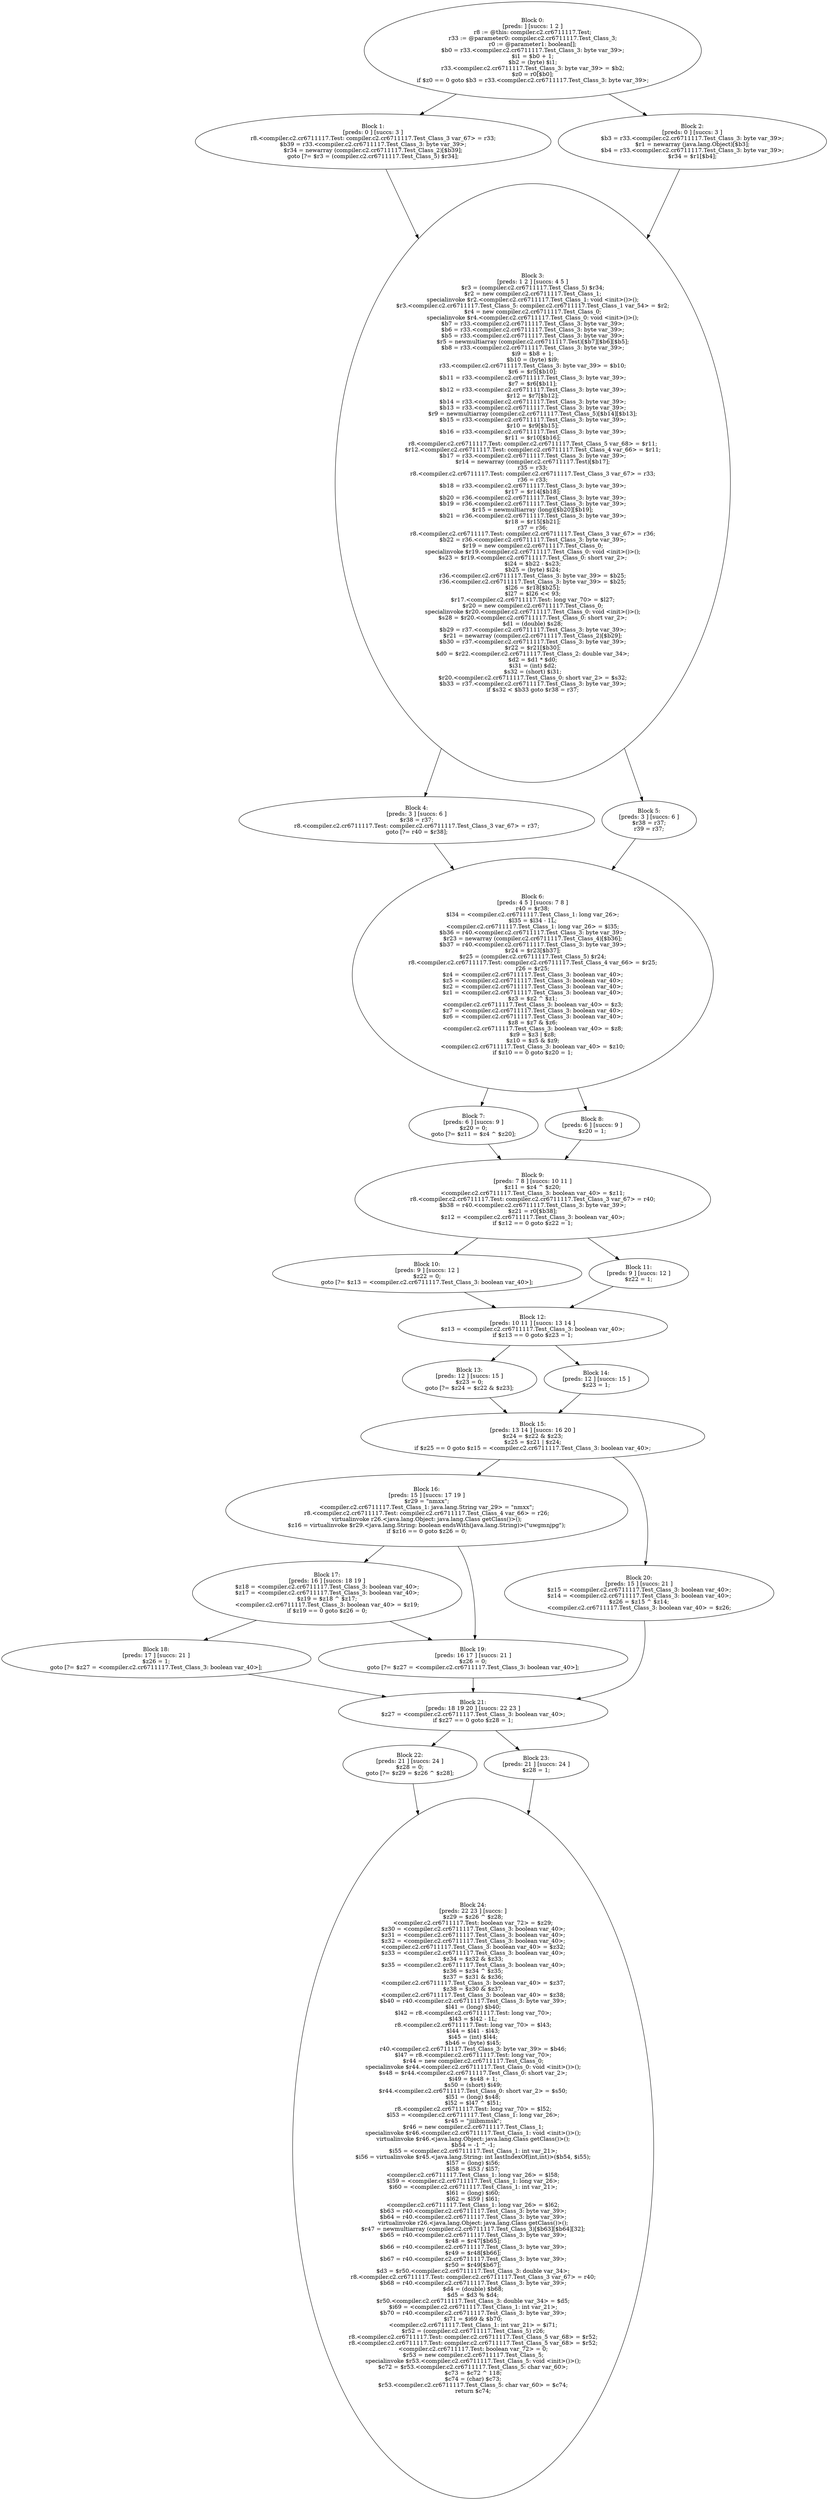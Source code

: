 digraph "unitGraph" {
    "Block 0:
[preds: ] [succs: 1 2 ]
r8 := @this: compiler.c2.cr6711117.Test;
r33 := @parameter0: compiler.c2.cr6711117.Test_Class_3;
r0 := @parameter1: boolean[];
$b0 = r33.<compiler.c2.cr6711117.Test_Class_3: byte var_39>;
$i1 = $b0 + 1;
$b2 = (byte) $i1;
r33.<compiler.c2.cr6711117.Test_Class_3: byte var_39> = $b2;
$z0 = r0[$b0];
if $z0 == 0 goto $b3 = r33.<compiler.c2.cr6711117.Test_Class_3: byte var_39>;
"
    "Block 1:
[preds: 0 ] [succs: 3 ]
r8.<compiler.c2.cr6711117.Test: compiler.c2.cr6711117.Test_Class_3 var_67> = r33;
$b39 = r33.<compiler.c2.cr6711117.Test_Class_3: byte var_39>;
$r34 = newarray (compiler.c2.cr6711117.Test_Class_2)[$b39];
goto [?= $r3 = (compiler.c2.cr6711117.Test_Class_5) $r34];
"
    "Block 2:
[preds: 0 ] [succs: 3 ]
$b3 = r33.<compiler.c2.cr6711117.Test_Class_3: byte var_39>;
$r1 = newarray (java.lang.Object)[$b3];
$b4 = r33.<compiler.c2.cr6711117.Test_Class_3: byte var_39>;
$r34 = $r1[$b4];
"
    "Block 3:
[preds: 1 2 ] [succs: 4 5 ]
$r3 = (compiler.c2.cr6711117.Test_Class_5) $r34;
$r2 = new compiler.c2.cr6711117.Test_Class_1;
specialinvoke $r2.<compiler.c2.cr6711117.Test_Class_1: void <init>()>();
$r3.<compiler.c2.cr6711117.Test_Class_5: compiler.c2.cr6711117.Test_Class_1 var_54> = $r2;
$r4 = new compiler.c2.cr6711117.Test_Class_0;
specialinvoke $r4.<compiler.c2.cr6711117.Test_Class_0: void <init>()>();
$b7 = r33.<compiler.c2.cr6711117.Test_Class_3: byte var_39>;
$b6 = r33.<compiler.c2.cr6711117.Test_Class_3: byte var_39>;
$b5 = r33.<compiler.c2.cr6711117.Test_Class_3: byte var_39>;
$r5 = newmultiarray (compiler.c2.cr6711117.Test)[$b7][$b6][$b5];
$b8 = r33.<compiler.c2.cr6711117.Test_Class_3: byte var_39>;
$i9 = $b8 + 1;
$b10 = (byte) $i9;
r33.<compiler.c2.cr6711117.Test_Class_3: byte var_39> = $b10;
$r6 = $r5[$b10];
$b11 = r33.<compiler.c2.cr6711117.Test_Class_3: byte var_39>;
$r7 = $r6[$b11];
$b12 = r33.<compiler.c2.cr6711117.Test_Class_3: byte var_39>;
$r12 = $r7[$b12];
$b14 = r33.<compiler.c2.cr6711117.Test_Class_3: byte var_39>;
$b13 = r33.<compiler.c2.cr6711117.Test_Class_3: byte var_39>;
$r9 = newmultiarray (compiler.c2.cr6711117.Test_Class_5)[$b14][$b13];
$b15 = r33.<compiler.c2.cr6711117.Test_Class_3: byte var_39>;
$r10 = $r9[$b15];
$b16 = r33.<compiler.c2.cr6711117.Test_Class_3: byte var_39>;
$r11 = $r10[$b16];
r8.<compiler.c2.cr6711117.Test: compiler.c2.cr6711117.Test_Class_5 var_68> = $r11;
$r12.<compiler.c2.cr6711117.Test: compiler.c2.cr6711117.Test_Class_4 var_66> = $r11;
$b17 = r33.<compiler.c2.cr6711117.Test_Class_3: byte var_39>;
$r14 = newarray (compiler.c2.cr6711117.Test)[$b17];
r35 = r33;
r8.<compiler.c2.cr6711117.Test: compiler.c2.cr6711117.Test_Class_3 var_67> = r33;
r36 = r33;
$b18 = r33.<compiler.c2.cr6711117.Test_Class_3: byte var_39>;
$r17 = $r14[$b18];
$b20 = r36.<compiler.c2.cr6711117.Test_Class_3: byte var_39>;
$b19 = r36.<compiler.c2.cr6711117.Test_Class_3: byte var_39>;
$r15 = newmultiarray (long)[$b20][$b19];
$b21 = r36.<compiler.c2.cr6711117.Test_Class_3: byte var_39>;
$r18 = $r15[$b21];
r37 = r36;
r8.<compiler.c2.cr6711117.Test: compiler.c2.cr6711117.Test_Class_3 var_67> = r36;
$b22 = r36.<compiler.c2.cr6711117.Test_Class_3: byte var_39>;
$r19 = new compiler.c2.cr6711117.Test_Class_0;
specialinvoke $r19.<compiler.c2.cr6711117.Test_Class_0: void <init>()>();
$s23 = $r19.<compiler.c2.cr6711117.Test_Class_0: short var_2>;
$i24 = $b22 - $s23;
$b25 = (byte) $i24;
r36.<compiler.c2.cr6711117.Test_Class_3: byte var_39> = $b25;
r36.<compiler.c2.cr6711117.Test_Class_3: byte var_39> = $b25;
$l26 = $r18[$b25];
$l27 = $l26 << 93;
$r17.<compiler.c2.cr6711117.Test: long var_70> = $l27;
$r20 = new compiler.c2.cr6711117.Test_Class_0;
specialinvoke $r20.<compiler.c2.cr6711117.Test_Class_0: void <init>()>();
$s28 = $r20.<compiler.c2.cr6711117.Test_Class_0: short var_2>;
$d1 = (double) $s28;
$b29 = r37.<compiler.c2.cr6711117.Test_Class_3: byte var_39>;
$r21 = newarray (compiler.c2.cr6711117.Test_Class_2)[$b29];
$b30 = r37.<compiler.c2.cr6711117.Test_Class_3: byte var_39>;
$r22 = $r21[$b30];
$d0 = $r22.<compiler.c2.cr6711117.Test_Class_2: double var_34>;
$d2 = $d1 * $d0;
$i31 = (int) $d2;
$s32 = (short) $i31;
$r20.<compiler.c2.cr6711117.Test_Class_0: short var_2> = $s32;
$b33 = r37.<compiler.c2.cr6711117.Test_Class_3: byte var_39>;
if $s32 < $b33 goto $r38 = r37;
"
    "Block 4:
[preds: 3 ] [succs: 6 ]
$r38 = r37;
r8.<compiler.c2.cr6711117.Test: compiler.c2.cr6711117.Test_Class_3 var_67> = r37;
goto [?= r40 = $r38];
"
    "Block 5:
[preds: 3 ] [succs: 6 ]
$r38 = r37;
r39 = r37;
"
    "Block 6:
[preds: 4 5 ] [succs: 7 8 ]
r40 = $r38;
$l34 = <compiler.c2.cr6711117.Test_Class_1: long var_26>;
$l35 = $l34 - 1L;
<compiler.c2.cr6711117.Test_Class_1: long var_26> = $l35;
$b36 = r40.<compiler.c2.cr6711117.Test_Class_3: byte var_39>;
$r23 = newarray (compiler.c2.cr6711117.Test_Class_4)[$b36];
$b37 = r40.<compiler.c2.cr6711117.Test_Class_3: byte var_39>;
$r24 = $r23[$b37];
$r25 = (compiler.c2.cr6711117.Test_Class_5) $r24;
r8.<compiler.c2.cr6711117.Test: compiler.c2.cr6711117.Test_Class_4 var_66> = $r25;
r26 = $r25;
$z4 = <compiler.c2.cr6711117.Test_Class_3: boolean var_40>;
$z5 = <compiler.c2.cr6711117.Test_Class_3: boolean var_40>;
$z2 = <compiler.c2.cr6711117.Test_Class_3: boolean var_40>;
$z1 = <compiler.c2.cr6711117.Test_Class_3: boolean var_40>;
$z3 = $z2 ^ $z1;
<compiler.c2.cr6711117.Test_Class_3: boolean var_40> = $z3;
$z7 = <compiler.c2.cr6711117.Test_Class_3: boolean var_40>;
$z6 = <compiler.c2.cr6711117.Test_Class_3: boolean var_40>;
$z8 = $z7 & $z6;
<compiler.c2.cr6711117.Test_Class_3: boolean var_40> = $z8;
$z9 = $z3 | $z8;
$z10 = $z5 & $z9;
<compiler.c2.cr6711117.Test_Class_3: boolean var_40> = $z10;
if $z10 == 0 goto $z20 = 1;
"
    "Block 7:
[preds: 6 ] [succs: 9 ]
$z20 = 0;
goto [?= $z11 = $z4 ^ $z20];
"
    "Block 8:
[preds: 6 ] [succs: 9 ]
$z20 = 1;
"
    "Block 9:
[preds: 7 8 ] [succs: 10 11 ]
$z11 = $z4 ^ $z20;
<compiler.c2.cr6711117.Test_Class_3: boolean var_40> = $z11;
r8.<compiler.c2.cr6711117.Test: compiler.c2.cr6711117.Test_Class_3 var_67> = r40;
$b38 = r40.<compiler.c2.cr6711117.Test_Class_3: byte var_39>;
$z21 = r0[$b38];
$z12 = <compiler.c2.cr6711117.Test_Class_3: boolean var_40>;
if $z12 == 0 goto $z22 = 1;
"
    "Block 10:
[preds: 9 ] [succs: 12 ]
$z22 = 0;
goto [?= $z13 = <compiler.c2.cr6711117.Test_Class_3: boolean var_40>];
"
    "Block 11:
[preds: 9 ] [succs: 12 ]
$z22 = 1;
"
    "Block 12:
[preds: 10 11 ] [succs: 13 14 ]
$z13 = <compiler.c2.cr6711117.Test_Class_3: boolean var_40>;
if $z13 == 0 goto $z23 = 1;
"
    "Block 13:
[preds: 12 ] [succs: 15 ]
$z23 = 0;
goto [?= $z24 = $z22 & $z23];
"
    "Block 14:
[preds: 12 ] [succs: 15 ]
$z23 = 1;
"
    "Block 15:
[preds: 13 14 ] [succs: 16 20 ]
$z24 = $z22 & $z23;
$z25 = $z21 | $z24;
if $z25 == 0 goto $z15 = <compiler.c2.cr6711117.Test_Class_3: boolean var_40>;
"
    "Block 16:
[preds: 15 ] [succs: 17 19 ]
$r29 = \"nmxx\";
<compiler.c2.cr6711117.Test_Class_1: java.lang.String var_29> = \"nmxx\";
r8.<compiler.c2.cr6711117.Test: compiler.c2.cr6711117.Test_Class_4 var_66> = r26;
virtualinvoke r26.<java.lang.Object: java.lang.Class getClass()>();
$z16 = virtualinvoke $r29.<java.lang.String: boolean endsWith(java.lang.String)>(\"uwgmnjpg\");
if $z16 == 0 goto $z26 = 0;
"
    "Block 17:
[preds: 16 ] [succs: 18 19 ]
$z18 = <compiler.c2.cr6711117.Test_Class_3: boolean var_40>;
$z17 = <compiler.c2.cr6711117.Test_Class_3: boolean var_40>;
$z19 = $z18 ^ $z17;
<compiler.c2.cr6711117.Test_Class_3: boolean var_40> = $z19;
if $z19 == 0 goto $z26 = 0;
"
    "Block 18:
[preds: 17 ] [succs: 21 ]
$z26 = 1;
goto [?= $z27 = <compiler.c2.cr6711117.Test_Class_3: boolean var_40>];
"
    "Block 19:
[preds: 16 17 ] [succs: 21 ]
$z26 = 0;
goto [?= $z27 = <compiler.c2.cr6711117.Test_Class_3: boolean var_40>];
"
    "Block 20:
[preds: 15 ] [succs: 21 ]
$z15 = <compiler.c2.cr6711117.Test_Class_3: boolean var_40>;
$z14 = <compiler.c2.cr6711117.Test_Class_3: boolean var_40>;
$z26 = $z15 ^ $z14;
<compiler.c2.cr6711117.Test_Class_3: boolean var_40> = $z26;
"
    "Block 21:
[preds: 18 19 20 ] [succs: 22 23 ]
$z27 = <compiler.c2.cr6711117.Test_Class_3: boolean var_40>;
if $z27 == 0 goto $z28 = 1;
"
    "Block 22:
[preds: 21 ] [succs: 24 ]
$z28 = 0;
goto [?= $z29 = $z26 ^ $z28];
"
    "Block 23:
[preds: 21 ] [succs: 24 ]
$z28 = 1;
"
    "Block 24:
[preds: 22 23 ] [succs: ]
$z29 = $z26 ^ $z28;
<compiler.c2.cr6711117.Test: boolean var_72> = $z29;
$z30 = <compiler.c2.cr6711117.Test_Class_3: boolean var_40>;
$z31 = <compiler.c2.cr6711117.Test_Class_3: boolean var_40>;
$z32 = <compiler.c2.cr6711117.Test_Class_3: boolean var_40>;
<compiler.c2.cr6711117.Test_Class_3: boolean var_40> = $z32;
$z33 = <compiler.c2.cr6711117.Test_Class_3: boolean var_40>;
$z34 = $z32 & $z33;
$z35 = <compiler.c2.cr6711117.Test_Class_3: boolean var_40>;
$z36 = $z34 ^ $z35;
$z37 = $z31 & $z36;
<compiler.c2.cr6711117.Test_Class_3: boolean var_40> = $z37;
$z38 = $z30 & $z37;
<compiler.c2.cr6711117.Test_Class_3: boolean var_40> = $z38;
$b40 = r40.<compiler.c2.cr6711117.Test_Class_3: byte var_39>;
$l41 = (long) $b40;
$l42 = r8.<compiler.c2.cr6711117.Test: long var_70>;
$l43 = $l42 - 1L;
r8.<compiler.c2.cr6711117.Test: long var_70> = $l43;
$l44 = $l41 - $l43;
$i45 = (int) $l44;
$b46 = (byte) $i45;
r40.<compiler.c2.cr6711117.Test_Class_3: byte var_39> = $b46;
$l47 = r8.<compiler.c2.cr6711117.Test: long var_70>;
$r44 = new compiler.c2.cr6711117.Test_Class_0;
specialinvoke $r44.<compiler.c2.cr6711117.Test_Class_0: void <init>()>();
$s48 = $r44.<compiler.c2.cr6711117.Test_Class_0: short var_2>;
$i49 = $s48 + 1;
$s50 = (short) $i49;
$r44.<compiler.c2.cr6711117.Test_Class_0: short var_2> = $s50;
$l51 = (long) $s48;
$l52 = $l47 ^ $l51;
r8.<compiler.c2.cr6711117.Test: long var_70> = $l52;
$l53 = <compiler.c2.cr6711117.Test_Class_1: long var_26>;
$r45 = \"jiiibmmsk\";
$r46 = new compiler.c2.cr6711117.Test_Class_1;
specialinvoke $r46.<compiler.c2.cr6711117.Test_Class_1: void <init>()>();
virtualinvoke $r46.<java.lang.Object: java.lang.Class getClass()>();
$b54 = -1 ^ -1;
$i55 = <compiler.c2.cr6711117.Test_Class_1: int var_21>;
$i56 = virtualinvoke $r45.<java.lang.String: int lastIndexOf(int,int)>($b54, $i55);
$l57 = (long) $i56;
$l58 = $l53 / $l57;
<compiler.c2.cr6711117.Test_Class_1: long var_26> = $l58;
$l59 = <compiler.c2.cr6711117.Test_Class_1: long var_26>;
$i60 = <compiler.c2.cr6711117.Test_Class_1: int var_21>;
$l61 = (long) $i60;
$l62 = $l59 | $l61;
<compiler.c2.cr6711117.Test_Class_1: long var_26> = $l62;
$b63 = r40.<compiler.c2.cr6711117.Test_Class_3: byte var_39>;
$b64 = r40.<compiler.c2.cr6711117.Test_Class_3: byte var_39>;
virtualinvoke r26.<java.lang.Object: java.lang.Class getClass()>();
$r47 = newmultiarray (compiler.c2.cr6711117.Test_Class_3)[$b63][$b64][32];
$b65 = r40.<compiler.c2.cr6711117.Test_Class_3: byte var_39>;
$r48 = $r47[$b65];
$b66 = r40.<compiler.c2.cr6711117.Test_Class_3: byte var_39>;
$r49 = $r48[$b66];
$b67 = r40.<compiler.c2.cr6711117.Test_Class_3: byte var_39>;
$r50 = $r49[$b67];
$d3 = $r50.<compiler.c2.cr6711117.Test_Class_3: double var_34>;
r8.<compiler.c2.cr6711117.Test: compiler.c2.cr6711117.Test_Class_3 var_67> = r40;
$b68 = r40.<compiler.c2.cr6711117.Test_Class_3: byte var_39>;
$d4 = (double) $b68;
$d5 = $d3 % $d4;
$r50.<compiler.c2.cr6711117.Test_Class_3: double var_34> = $d5;
$i69 = <compiler.c2.cr6711117.Test_Class_1: int var_21>;
$b70 = r40.<compiler.c2.cr6711117.Test_Class_3: byte var_39>;
$i71 = $i69 & $b70;
<compiler.c2.cr6711117.Test_Class_1: int var_21> = $i71;
$r52 = (compiler.c2.cr6711117.Test_Class_5) r26;
r8.<compiler.c2.cr6711117.Test: compiler.c2.cr6711117.Test_Class_5 var_68> = $r52;
r8.<compiler.c2.cr6711117.Test: compiler.c2.cr6711117.Test_Class_5 var_68> = $r52;
<compiler.c2.cr6711117.Test: boolean var_72> = 0;
$r53 = new compiler.c2.cr6711117.Test_Class_5;
specialinvoke $r53.<compiler.c2.cr6711117.Test_Class_5: void <init>()>();
$c72 = $r53.<compiler.c2.cr6711117.Test_Class_5: char var_60>;
$c73 = $c72 ^ 118;
$c74 = (char) $c73;
$r53.<compiler.c2.cr6711117.Test_Class_5: char var_60> = $c74;
return $c74;
"
    "Block 0:
[preds: ] [succs: 1 2 ]
r8 := @this: compiler.c2.cr6711117.Test;
r33 := @parameter0: compiler.c2.cr6711117.Test_Class_3;
r0 := @parameter1: boolean[];
$b0 = r33.<compiler.c2.cr6711117.Test_Class_3: byte var_39>;
$i1 = $b0 + 1;
$b2 = (byte) $i1;
r33.<compiler.c2.cr6711117.Test_Class_3: byte var_39> = $b2;
$z0 = r0[$b0];
if $z0 == 0 goto $b3 = r33.<compiler.c2.cr6711117.Test_Class_3: byte var_39>;
"->"Block 1:
[preds: 0 ] [succs: 3 ]
r8.<compiler.c2.cr6711117.Test: compiler.c2.cr6711117.Test_Class_3 var_67> = r33;
$b39 = r33.<compiler.c2.cr6711117.Test_Class_3: byte var_39>;
$r34 = newarray (compiler.c2.cr6711117.Test_Class_2)[$b39];
goto [?= $r3 = (compiler.c2.cr6711117.Test_Class_5) $r34];
";
    "Block 0:
[preds: ] [succs: 1 2 ]
r8 := @this: compiler.c2.cr6711117.Test;
r33 := @parameter0: compiler.c2.cr6711117.Test_Class_3;
r0 := @parameter1: boolean[];
$b0 = r33.<compiler.c2.cr6711117.Test_Class_3: byte var_39>;
$i1 = $b0 + 1;
$b2 = (byte) $i1;
r33.<compiler.c2.cr6711117.Test_Class_3: byte var_39> = $b2;
$z0 = r0[$b0];
if $z0 == 0 goto $b3 = r33.<compiler.c2.cr6711117.Test_Class_3: byte var_39>;
"->"Block 2:
[preds: 0 ] [succs: 3 ]
$b3 = r33.<compiler.c2.cr6711117.Test_Class_3: byte var_39>;
$r1 = newarray (java.lang.Object)[$b3];
$b4 = r33.<compiler.c2.cr6711117.Test_Class_3: byte var_39>;
$r34 = $r1[$b4];
";
    "Block 1:
[preds: 0 ] [succs: 3 ]
r8.<compiler.c2.cr6711117.Test: compiler.c2.cr6711117.Test_Class_3 var_67> = r33;
$b39 = r33.<compiler.c2.cr6711117.Test_Class_3: byte var_39>;
$r34 = newarray (compiler.c2.cr6711117.Test_Class_2)[$b39];
goto [?= $r3 = (compiler.c2.cr6711117.Test_Class_5) $r34];
"->"Block 3:
[preds: 1 2 ] [succs: 4 5 ]
$r3 = (compiler.c2.cr6711117.Test_Class_5) $r34;
$r2 = new compiler.c2.cr6711117.Test_Class_1;
specialinvoke $r2.<compiler.c2.cr6711117.Test_Class_1: void <init>()>();
$r3.<compiler.c2.cr6711117.Test_Class_5: compiler.c2.cr6711117.Test_Class_1 var_54> = $r2;
$r4 = new compiler.c2.cr6711117.Test_Class_0;
specialinvoke $r4.<compiler.c2.cr6711117.Test_Class_0: void <init>()>();
$b7 = r33.<compiler.c2.cr6711117.Test_Class_3: byte var_39>;
$b6 = r33.<compiler.c2.cr6711117.Test_Class_3: byte var_39>;
$b5 = r33.<compiler.c2.cr6711117.Test_Class_3: byte var_39>;
$r5 = newmultiarray (compiler.c2.cr6711117.Test)[$b7][$b6][$b5];
$b8 = r33.<compiler.c2.cr6711117.Test_Class_3: byte var_39>;
$i9 = $b8 + 1;
$b10 = (byte) $i9;
r33.<compiler.c2.cr6711117.Test_Class_3: byte var_39> = $b10;
$r6 = $r5[$b10];
$b11 = r33.<compiler.c2.cr6711117.Test_Class_3: byte var_39>;
$r7 = $r6[$b11];
$b12 = r33.<compiler.c2.cr6711117.Test_Class_3: byte var_39>;
$r12 = $r7[$b12];
$b14 = r33.<compiler.c2.cr6711117.Test_Class_3: byte var_39>;
$b13 = r33.<compiler.c2.cr6711117.Test_Class_3: byte var_39>;
$r9 = newmultiarray (compiler.c2.cr6711117.Test_Class_5)[$b14][$b13];
$b15 = r33.<compiler.c2.cr6711117.Test_Class_3: byte var_39>;
$r10 = $r9[$b15];
$b16 = r33.<compiler.c2.cr6711117.Test_Class_3: byte var_39>;
$r11 = $r10[$b16];
r8.<compiler.c2.cr6711117.Test: compiler.c2.cr6711117.Test_Class_5 var_68> = $r11;
$r12.<compiler.c2.cr6711117.Test: compiler.c2.cr6711117.Test_Class_4 var_66> = $r11;
$b17 = r33.<compiler.c2.cr6711117.Test_Class_3: byte var_39>;
$r14 = newarray (compiler.c2.cr6711117.Test)[$b17];
r35 = r33;
r8.<compiler.c2.cr6711117.Test: compiler.c2.cr6711117.Test_Class_3 var_67> = r33;
r36 = r33;
$b18 = r33.<compiler.c2.cr6711117.Test_Class_3: byte var_39>;
$r17 = $r14[$b18];
$b20 = r36.<compiler.c2.cr6711117.Test_Class_3: byte var_39>;
$b19 = r36.<compiler.c2.cr6711117.Test_Class_3: byte var_39>;
$r15 = newmultiarray (long)[$b20][$b19];
$b21 = r36.<compiler.c2.cr6711117.Test_Class_3: byte var_39>;
$r18 = $r15[$b21];
r37 = r36;
r8.<compiler.c2.cr6711117.Test: compiler.c2.cr6711117.Test_Class_3 var_67> = r36;
$b22 = r36.<compiler.c2.cr6711117.Test_Class_3: byte var_39>;
$r19 = new compiler.c2.cr6711117.Test_Class_0;
specialinvoke $r19.<compiler.c2.cr6711117.Test_Class_0: void <init>()>();
$s23 = $r19.<compiler.c2.cr6711117.Test_Class_0: short var_2>;
$i24 = $b22 - $s23;
$b25 = (byte) $i24;
r36.<compiler.c2.cr6711117.Test_Class_3: byte var_39> = $b25;
r36.<compiler.c2.cr6711117.Test_Class_3: byte var_39> = $b25;
$l26 = $r18[$b25];
$l27 = $l26 << 93;
$r17.<compiler.c2.cr6711117.Test: long var_70> = $l27;
$r20 = new compiler.c2.cr6711117.Test_Class_0;
specialinvoke $r20.<compiler.c2.cr6711117.Test_Class_0: void <init>()>();
$s28 = $r20.<compiler.c2.cr6711117.Test_Class_0: short var_2>;
$d1 = (double) $s28;
$b29 = r37.<compiler.c2.cr6711117.Test_Class_3: byte var_39>;
$r21 = newarray (compiler.c2.cr6711117.Test_Class_2)[$b29];
$b30 = r37.<compiler.c2.cr6711117.Test_Class_3: byte var_39>;
$r22 = $r21[$b30];
$d0 = $r22.<compiler.c2.cr6711117.Test_Class_2: double var_34>;
$d2 = $d1 * $d0;
$i31 = (int) $d2;
$s32 = (short) $i31;
$r20.<compiler.c2.cr6711117.Test_Class_0: short var_2> = $s32;
$b33 = r37.<compiler.c2.cr6711117.Test_Class_3: byte var_39>;
if $s32 < $b33 goto $r38 = r37;
";
    "Block 2:
[preds: 0 ] [succs: 3 ]
$b3 = r33.<compiler.c2.cr6711117.Test_Class_3: byte var_39>;
$r1 = newarray (java.lang.Object)[$b3];
$b4 = r33.<compiler.c2.cr6711117.Test_Class_3: byte var_39>;
$r34 = $r1[$b4];
"->"Block 3:
[preds: 1 2 ] [succs: 4 5 ]
$r3 = (compiler.c2.cr6711117.Test_Class_5) $r34;
$r2 = new compiler.c2.cr6711117.Test_Class_1;
specialinvoke $r2.<compiler.c2.cr6711117.Test_Class_1: void <init>()>();
$r3.<compiler.c2.cr6711117.Test_Class_5: compiler.c2.cr6711117.Test_Class_1 var_54> = $r2;
$r4 = new compiler.c2.cr6711117.Test_Class_0;
specialinvoke $r4.<compiler.c2.cr6711117.Test_Class_0: void <init>()>();
$b7 = r33.<compiler.c2.cr6711117.Test_Class_3: byte var_39>;
$b6 = r33.<compiler.c2.cr6711117.Test_Class_3: byte var_39>;
$b5 = r33.<compiler.c2.cr6711117.Test_Class_3: byte var_39>;
$r5 = newmultiarray (compiler.c2.cr6711117.Test)[$b7][$b6][$b5];
$b8 = r33.<compiler.c2.cr6711117.Test_Class_3: byte var_39>;
$i9 = $b8 + 1;
$b10 = (byte) $i9;
r33.<compiler.c2.cr6711117.Test_Class_3: byte var_39> = $b10;
$r6 = $r5[$b10];
$b11 = r33.<compiler.c2.cr6711117.Test_Class_3: byte var_39>;
$r7 = $r6[$b11];
$b12 = r33.<compiler.c2.cr6711117.Test_Class_3: byte var_39>;
$r12 = $r7[$b12];
$b14 = r33.<compiler.c2.cr6711117.Test_Class_3: byte var_39>;
$b13 = r33.<compiler.c2.cr6711117.Test_Class_3: byte var_39>;
$r9 = newmultiarray (compiler.c2.cr6711117.Test_Class_5)[$b14][$b13];
$b15 = r33.<compiler.c2.cr6711117.Test_Class_3: byte var_39>;
$r10 = $r9[$b15];
$b16 = r33.<compiler.c2.cr6711117.Test_Class_3: byte var_39>;
$r11 = $r10[$b16];
r8.<compiler.c2.cr6711117.Test: compiler.c2.cr6711117.Test_Class_5 var_68> = $r11;
$r12.<compiler.c2.cr6711117.Test: compiler.c2.cr6711117.Test_Class_4 var_66> = $r11;
$b17 = r33.<compiler.c2.cr6711117.Test_Class_3: byte var_39>;
$r14 = newarray (compiler.c2.cr6711117.Test)[$b17];
r35 = r33;
r8.<compiler.c2.cr6711117.Test: compiler.c2.cr6711117.Test_Class_3 var_67> = r33;
r36 = r33;
$b18 = r33.<compiler.c2.cr6711117.Test_Class_3: byte var_39>;
$r17 = $r14[$b18];
$b20 = r36.<compiler.c2.cr6711117.Test_Class_3: byte var_39>;
$b19 = r36.<compiler.c2.cr6711117.Test_Class_3: byte var_39>;
$r15 = newmultiarray (long)[$b20][$b19];
$b21 = r36.<compiler.c2.cr6711117.Test_Class_3: byte var_39>;
$r18 = $r15[$b21];
r37 = r36;
r8.<compiler.c2.cr6711117.Test: compiler.c2.cr6711117.Test_Class_3 var_67> = r36;
$b22 = r36.<compiler.c2.cr6711117.Test_Class_3: byte var_39>;
$r19 = new compiler.c2.cr6711117.Test_Class_0;
specialinvoke $r19.<compiler.c2.cr6711117.Test_Class_0: void <init>()>();
$s23 = $r19.<compiler.c2.cr6711117.Test_Class_0: short var_2>;
$i24 = $b22 - $s23;
$b25 = (byte) $i24;
r36.<compiler.c2.cr6711117.Test_Class_3: byte var_39> = $b25;
r36.<compiler.c2.cr6711117.Test_Class_3: byte var_39> = $b25;
$l26 = $r18[$b25];
$l27 = $l26 << 93;
$r17.<compiler.c2.cr6711117.Test: long var_70> = $l27;
$r20 = new compiler.c2.cr6711117.Test_Class_0;
specialinvoke $r20.<compiler.c2.cr6711117.Test_Class_0: void <init>()>();
$s28 = $r20.<compiler.c2.cr6711117.Test_Class_0: short var_2>;
$d1 = (double) $s28;
$b29 = r37.<compiler.c2.cr6711117.Test_Class_3: byte var_39>;
$r21 = newarray (compiler.c2.cr6711117.Test_Class_2)[$b29];
$b30 = r37.<compiler.c2.cr6711117.Test_Class_3: byte var_39>;
$r22 = $r21[$b30];
$d0 = $r22.<compiler.c2.cr6711117.Test_Class_2: double var_34>;
$d2 = $d1 * $d0;
$i31 = (int) $d2;
$s32 = (short) $i31;
$r20.<compiler.c2.cr6711117.Test_Class_0: short var_2> = $s32;
$b33 = r37.<compiler.c2.cr6711117.Test_Class_3: byte var_39>;
if $s32 < $b33 goto $r38 = r37;
";
    "Block 3:
[preds: 1 2 ] [succs: 4 5 ]
$r3 = (compiler.c2.cr6711117.Test_Class_5) $r34;
$r2 = new compiler.c2.cr6711117.Test_Class_1;
specialinvoke $r2.<compiler.c2.cr6711117.Test_Class_1: void <init>()>();
$r3.<compiler.c2.cr6711117.Test_Class_5: compiler.c2.cr6711117.Test_Class_1 var_54> = $r2;
$r4 = new compiler.c2.cr6711117.Test_Class_0;
specialinvoke $r4.<compiler.c2.cr6711117.Test_Class_0: void <init>()>();
$b7 = r33.<compiler.c2.cr6711117.Test_Class_3: byte var_39>;
$b6 = r33.<compiler.c2.cr6711117.Test_Class_3: byte var_39>;
$b5 = r33.<compiler.c2.cr6711117.Test_Class_3: byte var_39>;
$r5 = newmultiarray (compiler.c2.cr6711117.Test)[$b7][$b6][$b5];
$b8 = r33.<compiler.c2.cr6711117.Test_Class_3: byte var_39>;
$i9 = $b8 + 1;
$b10 = (byte) $i9;
r33.<compiler.c2.cr6711117.Test_Class_3: byte var_39> = $b10;
$r6 = $r5[$b10];
$b11 = r33.<compiler.c2.cr6711117.Test_Class_3: byte var_39>;
$r7 = $r6[$b11];
$b12 = r33.<compiler.c2.cr6711117.Test_Class_3: byte var_39>;
$r12 = $r7[$b12];
$b14 = r33.<compiler.c2.cr6711117.Test_Class_3: byte var_39>;
$b13 = r33.<compiler.c2.cr6711117.Test_Class_3: byte var_39>;
$r9 = newmultiarray (compiler.c2.cr6711117.Test_Class_5)[$b14][$b13];
$b15 = r33.<compiler.c2.cr6711117.Test_Class_3: byte var_39>;
$r10 = $r9[$b15];
$b16 = r33.<compiler.c2.cr6711117.Test_Class_3: byte var_39>;
$r11 = $r10[$b16];
r8.<compiler.c2.cr6711117.Test: compiler.c2.cr6711117.Test_Class_5 var_68> = $r11;
$r12.<compiler.c2.cr6711117.Test: compiler.c2.cr6711117.Test_Class_4 var_66> = $r11;
$b17 = r33.<compiler.c2.cr6711117.Test_Class_3: byte var_39>;
$r14 = newarray (compiler.c2.cr6711117.Test)[$b17];
r35 = r33;
r8.<compiler.c2.cr6711117.Test: compiler.c2.cr6711117.Test_Class_3 var_67> = r33;
r36 = r33;
$b18 = r33.<compiler.c2.cr6711117.Test_Class_3: byte var_39>;
$r17 = $r14[$b18];
$b20 = r36.<compiler.c2.cr6711117.Test_Class_3: byte var_39>;
$b19 = r36.<compiler.c2.cr6711117.Test_Class_3: byte var_39>;
$r15 = newmultiarray (long)[$b20][$b19];
$b21 = r36.<compiler.c2.cr6711117.Test_Class_3: byte var_39>;
$r18 = $r15[$b21];
r37 = r36;
r8.<compiler.c2.cr6711117.Test: compiler.c2.cr6711117.Test_Class_3 var_67> = r36;
$b22 = r36.<compiler.c2.cr6711117.Test_Class_3: byte var_39>;
$r19 = new compiler.c2.cr6711117.Test_Class_0;
specialinvoke $r19.<compiler.c2.cr6711117.Test_Class_0: void <init>()>();
$s23 = $r19.<compiler.c2.cr6711117.Test_Class_0: short var_2>;
$i24 = $b22 - $s23;
$b25 = (byte) $i24;
r36.<compiler.c2.cr6711117.Test_Class_3: byte var_39> = $b25;
r36.<compiler.c2.cr6711117.Test_Class_3: byte var_39> = $b25;
$l26 = $r18[$b25];
$l27 = $l26 << 93;
$r17.<compiler.c2.cr6711117.Test: long var_70> = $l27;
$r20 = new compiler.c2.cr6711117.Test_Class_0;
specialinvoke $r20.<compiler.c2.cr6711117.Test_Class_0: void <init>()>();
$s28 = $r20.<compiler.c2.cr6711117.Test_Class_0: short var_2>;
$d1 = (double) $s28;
$b29 = r37.<compiler.c2.cr6711117.Test_Class_3: byte var_39>;
$r21 = newarray (compiler.c2.cr6711117.Test_Class_2)[$b29];
$b30 = r37.<compiler.c2.cr6711117.Test_Class_3: byte var_39>;
$r22 = $r21[$b30];
$d0 = $r22.<compiler.c2.cr6711117.Test_Class_2: double var_34>;
$d2 = $d1 * $d0;
$i31 = (int) $d2;
$s32 = (short) $i31;
$r20.<compiler.c2.cr6711117.Test_Class_0: short var_2> = $s32;
$b33 = r37.<compiler.c2.cr6711117.Test_Class_3: byte var_39>;
if $s32 < $b33 goto $r38 = r37;
"->"Block 4:
[preds: 3 ] [succs: 6 ]
$r38 = r37;
r8.<compiler.c2.cr6711117.Test: compiler.c2.cr6711117.Test_Class_3 var_67> = r37;
goto [?= r40 = $r38];
";
    "Block 3:
[preds: 1 2 ] [succs: 4 5 ]
$r3 = (compiler.c2.cr6711117.Test_Class_5) $r34;
$r2 = new compiler.c2.cr6711117.Test_Class_1;
specialinvoke $r2.<compiler.c2.cr6711117.Test_Class_1: void <init>()>();
$r3.<compiler.c2.cr6711117.Test_Class_5: compiler.c2.cr6711117.Test_Class_1 var_54> = $r2;
$r4 = new compiler.c2.cr6711117.Test_Class_0;
specialinvoke $r4.<compiler.c2.cr6711117.Test_Class_0: void <init>()>();
$b7 = r33.<compiler.c2.cr6711117.Test_Class_3: byte var_39>;
$b6 = r33.<compiler.c2.cr6711117.Test_Class_3: byte var_39>;
$b5 = r33.<compiler.c2.cr6711117.Test_Class_3: byte var_39>;
$r5 = newmultiarray (compiler.c2.cr6711117.Test)[$b7][$b6][$b5];
$b8 = r33.<compiler.c2.cr6711117.Test_Class_3: byte var_39>;
$i9 = $b8 + 1;
$b10 = (byte) $i9;
r33.<compiler.c2.cr6711117.Test_Class_3: byte var_39> = $b10;
$r6 = $r5[$b10];
$b11 = r33.<compiler.c2.cr6711117.Test_Class_3: byte var_39>;
$r7 = $r6[$b11];
$b12 = r33.<compiler.c2.cr6711117.Test_Class_3: byte var_39>;
$r12 = $r7[$b12];
$b14 = r33.<compiler.c2.cr6711117.Test_Class_3: byte var_39>;
$b13 = r33.<compiler.c2.cr6711117.Test_Class_3: byte var_39>;
$r9 = newmultiarray (compiler.c2.cr6711117.Test_Class_5)[$b14][$b13];
$b15 = r33.<compiler.c2.cr6711117.Test_Class_3: byte var_39>;
$r10 = $r9[$b15];
$b16 = r33.<compiler.c2.cr6711117.Test_Class_3: byte var_39>;
$r11 = $r10[$b16];
r8.<compiler.c2.cr6711117.Test: compiler.c2.cr6711117.Test_Class_5 var_68> = $r11;
$r12.<compiler.c2.cr6711117.Test: compiler.c2.cr6711117.Test_Class_4 var_66> = $r11;
$b17 = r33.<compiler.c2.cr6711117.Test_Class_3: byte var_39>;
$r14 = newarray (compiler.c2.cr6711117.Test)[$b17];
r35 = r33;
r8.<compiler.c2.cr6711117.Test: compiler.c2.cr6711117.Test_Class_3 var_67> = r33;
r36 = r33;
$b18 = r33.<compiler.c2.cr6711117.Test_Class_3: byte var_39>;
$r17 = $r14[$b18];
$b20 = r36.<compiler.c2.cr6711117.Test_Class_3: byte var_39>;
$b19 = r36.<compiler.c2.cr6711117.Test_Class_3: byte var_39>;
$r15 = newmultiarray (long)[$b20][$b19];
$b21 = r36.<compiler.c2.cr6711117.Test_Class_3: byte var_39>;
$r18 = $r15[$b21];
r37 = r36;
r8.<compiler.c2.cr6711117.Test: compiler.c2.cr6711117.Test_Class_3 var_67> = r36;
$b22 = r36.<compiler.c2.cr6711117.Test_Class_3: byte var_39>;
$r19 = new compiler.c2.cr6711117.Test_Class_0;
specialinvoke $r19.<compiler.c2.cr6711117.Test_Class_0: void <init>()>();
$s23 = $r19.<compiler.c2.cr6711117.Test_Class_0: short var_2>;
$i24 = $b22 - $s23;
$b25 = (byte) $i24;
r36.<compiler.c2.cr6711117.Test_Class_3: byte var_39> = $b25;
r36.<compiler.c2.cr6711117.Test_Class_3: byte var_39> = $b25;
$l26 = $r18[$b25];
$l27 = $l26 << 93;
$r17.<compiler.c2.cr6711117.Test: long var_70> = $l27;
$r20 = new compiler.c2.cr6711117.Test_Class_0;
specialinvoke $r20.<compiler.c2.cr6711117.Test_Class_0: void <init>()>();
$s28 = $r20.<compiler.c2.cr6711117.Test_Class_0: short var_2>;
$d1 = (double) $s28;
$b29 = r37.<compiler.c2.cr6711117.Test_Class_3: byte var_39>;
$r21 = newarray (compiler.c2.cr6711117.Test_Class_2)[$b29];
$b30 = r37.<compiler.c2.cr6711117.Test_Class_3: byte var_39>;
$r22 = $r21[$b30];
$d0 = $r22.<compiler.c2.cr6711117.Test_Class_2: double var_34>;
$d2 = $d1 * $d0;
$i31 = (int) $d2;
$s32 = (short) $i31;
$r20.<compiler.c2.cr6711117.Test_Class_0: short var_2> = $s32;
$b33 = r37.<compiler.c2.cr6711117.Test_Class_3: byte var_39>;
if $s32 < $b33 goto $r38 = r37;
"->"Block 5:
[preds: 3 ] [succs: 6 ]
$r38 = r37;
r39 = r37;
";
    "Block 4:
[preds: 3 ] [succs: 6 ]
$r38 = r37;
r8.<compiler.c2.cr6711117.Test: compiler.c2.cr6711117.Test_Class_3 var_67> = r37;
goto [?= r40 = $r38];
"->"Block 6:
[preds: 4 5 ] [succs: 7 8 ]
r40 = $r38;
$l34 = <compiler.c2.cr6711117.Test_Class_1: long var_26>;
$l35 = $l34 - 1L;
<compiler.c2.cr6711117.Test_Class_1: long var_26> = $l35;
$b36 = r40.<compiler.c2.cr6711117.Test_Class_3: byte var_39>;
$r23 = newarray (compiler.c2.cr6711117.Test_Class_4)[$b36];
$b37 = r40.<compiler.c2.cr6711117.Test_Class_3: byte var_39>;
$r24 = $r23[$b37];
$r25 = (compiler.c2.cr6711117.Test_Class_5) $r24;
r8.<compiler.c2.cr6711117.Test: compiler.c2.cr6711117.Test_Class_4 var_66> = $r25;
r26 = $r25;
$z4 = <compiler.c2.cr6711117.Test_Class_3: boolean var_40>;
$z5 = <compiler.c2.cr6711117.Test_Class_3: boolean var_40>;
$z2 = <compiler.c2.cr6711117.Test_Class_3: boolean var_40>;
$z1 = <compiler.c2.cr6711117.Test_Class_3: boolean var_40>;
$z3 = $z2 ^ $z1;
<compiler.c2.cr6711117.Test_Class_3: boolean var_40> = $z3;
$z7 = <compiler.c2.cr6711117.Test_Class_3: boolean var_40>;
$z6 = <compiler.c2.cr6711117.Test_Class_3: boolean var_40>;
$z8 = $z7 & $z6;
<compiler.c2.cr6711117.Test_Class_3: boolean var_40> = $z8;
$z9 = $z3 | $z8;
$z10 = $z5 & $z9;
<compiler.c2.cr6711117.Test_Class_3: boolean var_40> = $z10;
if $z10 == 0 goto $z20 = 1;
";
    "Block 5:
[preds: 3 ] [succs: 6 ]
$r38 = r37;
r39 = r37;
"->"Block 6:
[preds: 4 5 ] [succs: 7 8 ]
r40 = $r38;
$l34 = <compiler.c2.cr6711117.Test_Class_1: long var_26>;
$l35 = $l34 - 1L;
<compiler.c2.cr6711117.Test_Class_1: long var_26> = $l35;
$b36 = r40.<compiler.c2.cr6711117.Test_Class_3: byte var_39>;
$r23 = newarray (compiler.c2.cr6711117.Test_Class_4)[$b36];
$b37 = r40.<compiler.c2.cr6711117.Test_Class_3: byte var_39>;
$r24 = $r23[$b37];
$r25 = (compiler.c2.cr6711117.Test_Class_5) $r24;
r8.<compiler.c2.cr6711117.Test: compiler.c2.cr6711117.Test_Class_4 var_66> = $r25;
r26 = $r25;
$z4 = <compiler.c2.cr6711117.Test_Class_3: boolean var_40>;
$z5 = <compiler.c2.cr6711117.Test_Class_3: boolean var_40>;
$z2 = <compiler.c2.cr6711117.Test_Class_3: boolean var_40>;
$z1 = <compiler.c2.cr6711117.Test_Class_3: boolean var_40>;
$z3 = $z2 ^ $z1;
<compiler.c2.cr6711117.Test_Class_3: boolean var_40> = $z3;
$z7 = <compiler.c2.cr6711117.Test_Class_3: boolean var_40>;
$z6 = <compiler.c2.cr6711117.Test_Class_3: boolean var_40>;
$z8 = $z7 & $z6;
<compiler.c2.cr6711117.Test_Class_3: boolean var_40> = $z8;
$z9 = $z3 | $z8;
$z10 = $z5 & $z9;
<compiler.c2.cr6711117.Test_Class_3: boolean var_40> = $z10;
if $z10 == 0 goto $z20 = 1;
";
    "Block 6:
[preds: 4 5 ] [succs: 7 8 ]
r40 = $r38;
$l34 = <compiler.c2.cr6711117.Test_Class_1: long var_26>;
$l35 = $l34 - 1L;
<compiler.c2.cr6711117.Test_Class_1: long var_26> = $l35;
$b36 = r40.<compiler.c2.cr6711117.Test_Class_3: byte var_39>;
$r23 = newarray (compiler.c2.cr6711117.Test_Class_4)[$b36];
$b37 = r40.<compiler.c2.cr6711117.Test_Class_3: byte var_39>;
$r24 = $r23[$b37];
$r25 = (compiler.c2.cr6711117.Test_Class_5) $r24;
r8.<compiler.c2.cr6711117.Test: compiler.c2.cr6711117.Test_Class_4 var_66> = $r25;
r26 = $r25;
$z4 = <compiler.c2.cr6711117.Test_Class_3: boolean var_40>;
$z5 = <compiler.c2.cr6711117.Test_Class_3: boolean var_40>;
$z2 = <compiler.c2.cr6711117.Test_Class_3: boolean var_40>;
$z1 = <compiler.c2.cr6711117.Test_Class_3: boolean var_40>;
$z3 = $z2 ^ $z1;
<compiler.c2.cr6711117.Test_Class_3: boolean var_40> = $z3;
$z7 = <compiler.c2.cr6711117.Test_Class_3: boolean var_40>;
$z6 = <compiler.c2.cr6711117.Test_Class_3: boolean var_40>;
$z8 = $z7 & $z6;
<compiler.c2.cr6711117.Test_Class_3: boolean var_40> = $z8;
$z9 = $z3 | $z8;
$z10 = $z5 & $z9;
<compiler.c2.cr6711117.Test_Class_3: boolean var_40> = $z10;
if $z10 == 0 goto $z20 = 1;
"->"Block 7:
[preds: 6 ] [succs: 9 ]
$z20 = 0;
goto [?= $z11 = $z4 ^ $z20];
";
    "Block 6:
[preds: 4 5 ] [succs: 7 8 ]
r40 = $r38;
$l34 = <compiler.c2.cr6711117.Test_Class_1: long var_26>;
$l35 = $l34 - 1L;
<compiler.c2.cr6711117.Test_Class_1: long var_26> = $l35;
$b36 = r40.<compiler.c2.cr6711117.Test_Class_3: byte var_39>;
$r23 = newarray (compiler.c2.cr6711117.Test_Class_4)[$b36];
$b37 = r40.<compiler.c2.cr6711117.Test_Class_3: byte var_39>;
$r24 = $r23[$b37];
$r25 = (compiler.c2.cr6711117.Test_Class_5) $r24;
r8.<compiler.c2.cr6711117.Test: compiler.c2.cr6711117.Test_Class_4 var_66> = $r25;
r26 = $r25;
$z4 = <compiler.c2.cr6711117.Test_Class_3: boolean var_40>;
$z5 = <compiler.c2.cr6711117.Test_Class_3: boolean var_40>;
$z2 = <compiler.c2.cr6711117.Test_Class_3: boolean var_40>;
$z1 = <compiler.c2.cr6711117.Test_Class_3: boolean var_40>;
$z3 = $z2 ^ $z1;
<compiler.c2.cr6711117.Test_Class_3: boolean var_40> = $z3;
$z7 = <compiler.c2.cr6711117.Test_Class_3: boolean var_40>;
$z6 = <compiler.c2.cr6711117.Test_Class_3: boolean var_40>;
$z8 = $z7 & $z6;
<compiler.c2.cr6711117.Test_Class_3: boolean var_40> = $z8;
$z9 = $z3 | $z8;
$z10 = $z5 & $z9;
<compiler.c2.cr6711117.Test_Class_3: boolean var_40> = $z10;
if $z10 == 0 goto $z20 = 1;
"->"Block 8:
[preds: 6 ] [succs: 9 ]
$z20 = 1;
";
    "Block 7:
[preds: 6 ] [succs: 9 ]
$z20 = 0;
goto [?= $z11 = $z4 ^ $z20];
"->"Block 9:
[preds: 7 8 ] [succs: 10 11 ]
$z11 = $z4 ^ $z20;
<compiler.c2.cr6711117.Test_Class_3: boolean var_40> = $z11;
r8.<compiler.c2.cr6711117.Test: compiler.c2.cr6711117.Test_Class_3 var_67> = r40;
$b38 = r40.<compiler.c2.cr6711117.Test_Class_3: byte var_39>;
$z21 = r0[$b38];
$z12 = <compiler.c2.cr6711117.Test_Class_3: boolean var_40>;
if $z12 == 0 goto $z22 = 1;
";
    "Block 8:
[preds: 6 ] [succs: 9 ]
$z20 = 1;
"->"Block 9:
[preds: 7 8 ] [succs: 10 11 ]
$z11 = $z4 ^ $z20;
<compiler.c2.cr6711117.Test_Class_3: boolean var_40> = $z11;
r8.<compiler.c2.cr6711117.Test: compiler.c2.cr6711117.Test_Class_3 var_67> = r40;
$b38 = r40.<compiler.c2.cr6711117.Test_Class_3: byte var_39>;
$z21 = r0[$b38];
$z12 = <compiler.c2.cr6711117.Test_Class_3: boolean var_40>;
if $z12 == 0 goto $z22 = 1;
";
    "Block 9:
[preds: 7 8 ] [succs: 10 11 ]
$z11 = $z4 ^ $z20;
<compiler.c2.cr6711117.Test_Class_3: boolean var_40> = $z11;
r8.<compiler.c2.cr6711117.Test: compiler.c2.cr6711117.Test_Class_3 var_67> = r40;
$b38 = r40.<compiler.c2.cr6711117.Test_Class_3: byte var_39>;
$z21 = r0[$b38];
$z12 = <compiler.c2.cr6711117.Test_Class_3: boolean var_40>;
if $z12 == 0 goto $z22 = 1;
"->"Block 10:
[preds: 9 ] [succs: 12 ]
$z22 = 0;
goto [?= $z13 = <compiler.c2.cr6711117.Test_Class_3: boolean var_40>];
";
    "Block 9:
[preds: 7 8 ] [succs: 10 11 ]
$z11 = $z4 ^ $z20;
<compiler.c2.cr6711117.Test_Class_3: boolean var_40> = $z11;
r8.<compiler.c2.cr6711117.Test: compiler.c2.cr6711117.Test_Class_3 var_67> = r40;
$b38 = r40.<compiler.c2.cr6711117.Test_Class_3: byte var_39>;
$z21 = r0[$b38];
$z12 = <compiler.c2.cr6711117.Test_Class_3: boolean var_40>;
if $z12 == 0 goto $z22 = 1;
"->"Block 11:
[preds: 9 ] [succs: 12 ]
$z22 = 1;
";
    "Block 10:
[preds: 9 ] [succs: 12 ]
$z22 = 0;
goto [?= $z13 = <compiler.c2.cr6711117.Test_Class_3: boolean var_40>];
"->"Block 12:
[preds: 10 11 ] [succs: 13 14 ]
$z13 = <compiler.c2.cr6711117.Test_Class_3: boolean var_40>;
if $z13 == 0 goto $z23 = 1;
";
    "Block 11:
[preds: 9 ] [succs: 12 ]
$z22 = 1;
"->"Block 12:
[preds: 10 11 ] [succs: 13 14 ]
$z13 = <compiler.c2.cr6711117.Test_Class_3: boolean var_40>;
if $z13 == 0 goto $z23 = 1;
";
    "Block 12:
[preds: 10 11 ] [succs: 13 14 ]
$z13 = <compiler.c2.cr6711117.Test_Class_3: boolean var_40>;
if $z13 == 0 goto $z23 = 1;
"->"Block 13:
[preds: 12 ] [succs: 15 ]
$z23 = 0;
goto [?= $z24 = $z22 & $z23];
";
    "Block 12:
[preds: 10 11 ] [succs: 13 14 ]
$z13 = <compiler.c2.cr6711117.Test_Class_3: boolean var_40>;
if $z13 == 0 goto $z23 = 1;
"->"Block 14:
[preds: 12 ] [succs: 15 ]
$z23 = 1;
";
    "Block 13:
[preds: 12 ] [succs: 15 ]
$z23 = 0;
goto [?= $z24 = $z22 & $z23];
"->"Block 15:
[preds: 13 14 ] [succs: 16 20 ]
$z24 = $z22 & $z23;
$z25 = $z21 | $z24;
if $z25 == 0 goto $z15 = <compiler.c2.cr6711117.Test_Class_3: boolean var_40>;
";
    "Block 14:
[preds: 12 ] [succs: 15 ]
$z23 = 1;
"->"Block 15:
[preds: 13 14 ] [succs: 16 20 ]
$z24 = $z22 & $z23;
$z25 = $z21 | $z24;
if $z25 == 0 goto $z15 = <compiler.c2.cr6711117.Test_Class_3: boolean var_40>;
";
    "Block 15:
[preds: 13 14 ] [succs: 16 20 ]
$z24 = $z22 & $z23;
$z25 = $z21 | $z24;
if $z25 == 0 goto $z15 = <compiler.c2.cr6711117.Test_Class_3: boolean var_40>;
"->"Block 16:
[preds: 15 ] [succs: 17 19 ]
$r29 = \"nmxx\";
<compiler.c2.cr6711117.Test_Class_1: java.lang.String var_29> = \"nmxx\";
r8.<compiler.c2.cr6711117.Test: compiler.c2.cr6711117.Test_Class_4 var_66> = r26;
virtualinvoke r26.<java.lang.Object: java.lang.Class getClass()>();
$z16 = virtualinvoke $r29.<java.lang.String: boolean endsWith(java.lang.String)>(\"uwgmnjpg\");
if $z16 == 0 goto $z26 = 0;
";
    "Block 15:
[preds: 13 14 ] [succs: 16 20 ]
$z24 = $z22 & $z23;
$z25 = $z21 | $z24;
if $z25 == 0 goto $z15 = <compiler.c2.cr6711117.Test_Class_3: boolean var_40>;
"->"Block 20:
[preds: 15 ] [succs: 21 ]
$z15 = <compiler.c2.cr6711117.Test_Class_3: boolean var_40>;
$z14 = <compiler.c2.cr6711117.Test_Class_3: boolean var_40>;
$z26 = $z15 ^ $z14;
<compiler.c2.cr6711117.Test_Class_3: boolean var_40> = $z26;
";
    "Block 16:
[preds: 15 ] [succs: 17 19 ]
$r29 = \"nmxx\";
<compiler.c2.cr6711117.Test_Class_1: java.lang.String var_29> = \"nmxx\";
r8.<compiler.c2.cr6711117.Test: compiler.c2.cr6711117.Test_Class_4 var_66> = r26;
virtualinvoke r26.<java.lang.Object: java.lang.Class getClass()>();
$z16 = virtualinvoke $r29.<java.lang.String: boolean endsWith(java.lang.String)>(\"uwgmnjpg\");
if $z16 == 0 goto $z26 = 0;
"->"Block 17:
[preds: 16 ] [succs: 18 19 ]
$z18 = <compiler.c2.cr6711117.Test_Class_3: boolean var_40>;
$z17 = <compiler.c2.cr6711117.Test_Class_3: boolean var_40>;
$z19 = $z18 ^ $z17;
<compiler.c2.cr6711117.Test_Class_3: boolean var_40> = $z19;
if $z19 == 0 goto $z26 = 0;
";
    "Block 16:
[preds: 15 ] [succs: 17 19 ]
$r29 = \"nmxx\";
<compiler.c2.cr6711117.Test_Class_1: java.lang.String var_29> = \"nmxx\";
r8.<compiler.c2.cr6711117.Test: compiler.c2.cr6711117.Test_Class_4 var_66> = r26;
virtualinvoke r26.<java.lang.Object: java.lang.Class getClass()>();
$z16 = virtualinvoke $r29.<java.lang.String: boolean endsWith(java.lang.String)>(\"uwgmnjpg\");
if $z16 == 0 goto $z26 = 0;
"->"Block 19:
[preds: 16 17 ] [succs: 21 ]
$z26 = 0;
goto [?= $z27 = <compiler.c2.cr6711117.Test_Class_3: boolean var_40>];
";
    "Block 17:
[preds: 16 ] [succs: 18 19 ]
$z18 = <compiler.c2.cr6711117.Test_Class_3: boolean var_40>;
$z17 = <compiler.c2.cr6711117.Test_Class_3: boolean var_40>;
$z19 = $z18 ^ $z17;
<compiler.c2.cr6711117.Test_Class_3: boolean var_40> = $z19;
if $z19 == 0 goto $z26 = 0;
"->"Block 18:
[preds: 17 ] [succs: 21 ]
$z26 = 1;
goto [?= $z27 = <compiler.c2.cr6711117.Test_Class_3: boolean var_40>];
";
    "Block 17:
[preds: 16 ] [succs: 18 19 ]
$z18 = <compiler.c2.cr6711117.Test_Class_3: boolean var_40>;
$z17 = <compiler.c2.cr6711117.Test_Class_3: boolean var_40>;
$z19 = $z18 ^ $z17;
<compiler.c2.cr6711117.Test_Class_3: boolean var_40> = $z19;
if $z19 == 0 goto $z26 = 0;
"->"Block 19:
[preds: 16 17 ] [succs: 21 ]
$z26 = 0;
goto [?= $z27 = <compiler.c2.cr6711117.Test_Class_3: boolean var_40>];
";
    "Block 18:
[preds: 17 ] [succs: 21 ]
$z26 = 1;
goto [?= $z27 = <compiler.c2.cr6711117.Test_Class_3: boolean var_40>];
"->"Block 21:
[preds: 18 19 20 ] [succs: 22 23 ]
$z27 = <compiler.c2.cr6711117.Test_Class_3: boolean var_40>;
if $z27 == 0 goto $z28 = 1;
";
    "Block 19:
[preds: 16 17 ] [succs: 21 ]
$z26 = 0;
goto [?= $z27 = <compiler.c2.cr6711117.Test_Class_3: boolean var_40>];
"->"Block 21:
[preds: 18 19 20 ] [succs: 22 23 ]
$z27 = <compiler.c2.cr6711117.Test_Class_3: boolean var_40>;
if $z27 == 0 goto $z28 = 1;
";
    "Block 20:
[preds: 15 ] [succs: 21 ]
$z15 = <compiler.c2.cr6711117.Test_Class_3: boolean var_40>;
$z14 = <compiler.c2.cr6711117.Test_Class_3: boolean var_40>;
$z26 = $z15 ^ $z14;
<compiler.c2.cr6711117.Test_Class_3: boolean var_40> = $z26;
"->"Block 21:
[preds: 18 19 20 ] [succs: 22 23 ]
$z27 = <compiler.c2.cr6711117.Test_Class_3: boolean var_40>;
if $z27 == 0 goto $z28 = 1;
";
    "Block 21:
[preds: 18 19 20 ] [succs: 22 23 ]
$z27 = <compiler.c2.cr6711117.Test_Class_3: boolean var_40>;
if $z27 == 0 goto $z28 = 1;
"->"Block 22:
[preds: 21 ] [succs: 24 ]
$z28 = 0;
goto [?= $z29 = $z26 ^ $z28];
";
    "Block 21:
[preds: 18 19 20 ] [succs: 22 23 ]
$z27 = <compiler.c2.cr6711117.Test_Class_3: boolean var_40>;
if $z27 == 0 goto $z28 = 1;
"->"Block 23:
[preds: 21 ] [succs: 24 ]
$z28 = 1;
";
    "Block 22:
[preds: 21 ] [succs: 24 ]
$z28 = 0;
goto [?= $z29 = $z26 ^ $z28];
"->"Block 24:
[preds: 22 23 ] [succs: ]
$z29 = $z26 ^ $z28;
<compiler.c2.cr6711117.Test: boolean var_72> = $z29;
$z30 = <compiler.c2.cr6711117.Test_Class_3: boolean var_40>;
$z31 = <compiler.c2.cr6711117.Test_Class_3: boolean var_40>;
$z32 = <compiler.c2.cr6711117.Test_Class_3: boolean var_40>;
<compiler.c2.cr6711117.Test_Class_3: boolean var_40> = $z32;
$z33 = <compiler.c2.cr6711117.Test_Class_3: boolean var_40>;
$z34 = $z32 & $z33;
$z35 = <compiler.c2.cr6711117.Test_Class_3: boolean var_40>;
$z36 = $z34 ^ $z35;
$z37 = $z31 & $z36;
<compiler.c2.cr6711117.Test_Class_3: boolean var_40> = $z37;
$z38 = $z30 & $z37;
<compiler.c2.cr6711117.Test_Class_3: boolean var_40> = $z38;
$b40 = r40.<compiler.c2.cr6711117.Test_Class_3: byte var_39>;
$l41 = (long) $b40;
$l42 = r8.<compiler.c2.cr6711117.Test: long var_70>;
$l43 = $l42 - 1L;
r8.<compiler.c2.cr6711117.Test: long var_70> = $l43;
$l44 = $l41 - $l43;
$i45 = (int) $l44;
$b46 = (byte) $i45;
r40.<compiler.c2.cr6711117.Test_Class_3: byte var_39> = $b46;
$l47 = r8.<compiler.c2.cr6711117.Test: long var_70>;
$r44 = new compiler.c2.cr6711117.Test_Class_0;
specialinvoke $r44.<compiler.c2.cr6711117.Test_Class_0: void <init>()>();
$s48 = $r44.<compiler.c2.cr6711117.Test_Class_0: short var_2>;
$i49 = $s48 + 1;
$s50 = (short) $i49;
$r44.<compiler.c2.cr6711117.Test_Class_0: short var_2> = $s50;
$l51 = (long) $s48;
$l52 = $l47 ^ $l51;
r8.<compiler.c2.cr6711117.Test: long var_70> = $l52;
$l53 = <compiler.c2.cr6711117.Test_Class_1: long var_26>;
$r45 = \"jiiibmmsk\";
$r46 = new compiler.c2.cr6711117.Test_Class_1;
specialinvoke $r46.<compiler.c2.cr6711117.Test_Class_1: void <init>()>();
virtualinvoke $r46.<java.lang.Object: java.lang.Class getClass()>();
$b54 = -1 ^ -1;
$i55 = <compiler.c2.cr6711117.Test_Class_1: int var_21>;
$i56 = virtualinvoke $r45.<java.lang.String: int lastIndexOf(int,int)>($b54, $i55);
$l57 = (long) $i56;
$l58 = $l53 / $l57;
<compiler.c2.cr6711117.Test_Class_1: long var_26> = $l58;
$l59 = <compiler.c2.cr6711117.Test_Class_1: long var_26>;
$i60 = <compiler.c2.cr6711117.Test_Class_1: int var_21>;
$l61 = (long) $i60;
$l62 = $l59 | $l61;
<compiler.c2.cr6711117.Test_Class_1: long var_26> = $l62;
$b63 = r40.<compiler.c2.cr6711117.Test_Class_3: byte var_39>;
$b64 = r40.<compiler.c2.cr6711117.Test_Class_3: byte var_39>;
virtualinvoke r26.<java.lang.Object: java.lang.Class getClass()>();
$r47 = newmultiarray (compiler.c2.cr6711117.Test_Class_3)[$b63][$b64][32];
$b65 = r40.<compiler.c2.cr6711117.Test_Class_3: byte var_39>;
$r48 = $r47[$b65];
$b66 = r40.<compiler.c2.cr6711117.Test_Class_3: byte var_39>;
$r49 = $r48[$b66];
$b67 = r40.<compiler.c2.cr6711117.Test_Class_3: byte var_39>;
$r50 = $r49[$b67];
$d3 = $r50.<compiler.c2.cr6711117.Test_Class_3: double var_34>;
r8.<compiler.c2.cr6711117.Test: compiler.c2.cr6711117.Test_Class_3 var_67> = r40;
$b68 = r40.<compiler.c2.cr6711117.Test_Class_3: byte var_39>;
$d4 = (double) $b68;
$d5 = $d3 % $d4;
$r50.<compiler.c2.cr6711117.Test_Class_3: double var_34> = $d5;
$i69 = <compiler.c2.cr6711117.Test_Class_1: int var_21>;
$b70 = r40.<compiler.c2.cr6711117.Test_Class_3: byte var_39>;
$i71 = $i69 & $b70;
<compiler.c2.cr6711117.Test_Class_1: int var_21> = $i71;
$r52 = (compiler.c2.cr6711117.Test_Class_5) r26;
r8.<compiler.c2.cr6711117.Test: compiler.c2.cr6711117.Test_Class_5 var_68> = $r52;
r8.<compiler.c2.cr6711117.Test: compiler.c2.cr6711117.Test_Class_5 var_68> = $r52;
<compiler.c2.cr6711117.Test: boolean var_72> = 0;
$r53 = new compiler.c2.cr6711117.Test_Class_5;
specialinvoke $r53.<compiler.c2.cr6711117.Test_Class_5: void <init>()>();
$c72 = $r53.<compiler.c2.cr6711117.Test_Class_5: char var_60>;
$c73 = $c72 ^ 118;
$c74 = (char) $c73;
$r53.<compiler.c2.cr6711117.Test_Class_5: char var_60> = $c74;
return $c74;
";
    "Block 23:
[preds: 21 ] [succs: 24 ]
$z28 = 1;
"->"Block 24:
[preds: 22 23 ] [succs: ]
$z29 = $z26 ^ $z28;
<compiler.c2.cr6711117.Test: boolean var_72> = $z29;
$z30 = <compiler.c2.cr6711117.Test_Class_3: boolean var_40>;
$z31 = <compiler.c2.cr6711117.Test_Class_3: boolean var_40>;
$z32 = <compiler.c2.cr6711117.Test_Class_3: boolean var_40>;
<compiler.c2.cr6711117.Test_Class_3: boolean var_40> = $z32;
$z33 = <compiler.c2.cr6711117.Test_Class_3: boolean var_40>;
$z34 = $z32 & $z33;
$z35 = <compiler.c2.cr6711117.Test_Class_3: boolean var_40>;
$z36 = $z34 ^ $z35;
$z37 = $z31 & $z36;
<compiler.c2.cr6711117.Test_Class_3: boolean var_40> = $z37;
$z38 = $z30 & $z37;
<compiler.c2.cr6711117.Test_Class_3: boolean var_40> = $z38;
$b40 = r40.<compiler.c2.cr6711117.Test_Class_3: byte var_39>;
$l41 = (long) $b40;
$l42 = r8.<compiler.c2.cr6711117.Test: long var_70>;
$l43 = $l42 - 1L;
r8.<compiler.c2.cr6711117.Test: long var_70> = $l43;
$l44 = $l41 - $l43;
$i45 = (int) $l44;
$b46 = (byte) $i45;
r40.<compiler.c2.cr6711117.Test_Class_3: byte var_39> = $b46;
$l47 = r8.<compiler.c2.cr6711117.Test: long var_70>;
$r44 = new compiler.c2.cr6711117.Test_Class_0;
specialinvoke $r44.<compiler.c2.cr6711117.Test_Class_0: void <init>()>();
$s48 = $r44.<compiler.c2.cr6711117.Test_Class_0: short var_2>;
$i49 = $s48 + 1;
$s50 = (short) $i49;
$r44.<compiler.c2.cr6711117.Test_Class_0: short var_2> = $s50;
$l51 = (long) $s48;
$l52 = $l47 ^ $l51;
r8.<compiler.c2.cr6711117.Test: long var_70> = $l52;
$l53 = <compiler.c2.cr6711117.Test_Class_1: long var_26>;
$r45 = \"jiiibmmsk\";
$r46 = new compiler.c2.cr6711117.Test_Class_1;
specialinvoke $r46.<compiler.c2.cr6711117.Test_Class_1: void <init>()>();
virtualinvoke $r46.<java.lang.Object: java.lang.Class getClass()>();
$b54 = -1 ^ -1;
$i55 = <compiler.c2.cr6711117.Test_Class_1: int var_21>;
$i56 = virtualinvoke $r45.<java.lang.String: int lastIndexOf(int,int)>($b54, $i55);
$l57 = (long) $i56;
$l58 = $l53 / $l57;
<compiler.c2.cr6711117.Test_Class_1: long var_26> = $l58;
$l59 = <compiler.c2.cr6711117.Test_Class_1: long var_26>;
$i60 = <compiler.c2.cr6711117.Test_Class_1: int var_21>;
$l61 = (long) $i60;
$l62 = $l59 | $l61;
<compiler.c2.cr6711117.Test_Class_1: long var_26> = $l62;
$b63 = r40.<compiler.c2.cr6711117.Test_Class_3: byte var_39>;
$b64 = r40.<compiler.c2.cr6711117.Test_Class_3: byte var_39>;
virtualinvoke r26.<java.lang.Object: java.lang.Class getClass()>();
$r47 = newmultiarray (compiler.c2.cr6711117.Test_Class_3)[$b63][$b64][32];
$b65 = r40.<compiler.c2.cr6711117.Test_Class_3: byte var_39>;
$r48 = $r47[$b65];
$b66 = r40.<compiler.c2.cr6711117.Test_Class_3: byte var_39>;
$r49 = $r48[$b66];
$b67 = r40.<compiler.c2.cr6711117.Test_Class_3: byte var_39>;
$r50 = $r49[$b67];
$d3 = $r50.<compiler.c2.cr6711117.Test_Class_3: double var_34>;
r8.<compiler.c2.cr6711117.Test: compiler.c2.cr6711117.Test_Class_3 var_67> = r40;
$b68 = r40.<compiler.c2.cr6711117.Test_Class_3: byte var_39>;
$d4 = (double) $b68;
$d5 = $d3 % $d4;
$r50.<compiler.c2.cr6711117.Test_Class_3: double var_34> = $d5;
$i69 = <compiler.c2.cr6711117.Test_Class_1: int var_21>;
$b70 = r40.<compiler.c2.cr6711117.Test_Class_3: byte var_39>;
$i71 = $i69 & $b70;
<compiler.c2.cr6711117.Test_Class_1: int var_21> = $i71;
$r52 = (compiler.c2.cr6711117.Test_Class_5) r26;
r8.<compiler.c2.cr6711117.Test: compiler.c2.cr6711117.Test_Class_5 var_68> = $r52;
r8.<compiler.c2.cr6711117.Test: compiler.c2.cr6711117.Test_Class_5 var_68> = $r52;
<compiler.c2.cr6711117.Test: boolean var_72> = 0;
$r53 = new compiler.c2.cr6711117.Test_Class_5;
specialinvoke $r53.<compiler.c2.cr6711117.Test_Class_5: void <init>()>();
$c72 = $r53.<compiler.c2.cr6711117.Test_Class_5: char var_60>;
$c73 = $c72 ^ 118;
$c74 = (char) $c73;
$r53.<compiler.c2.cr6711117.Test_Class_5: char var_60> = $c74;
return $c74;
";
}
